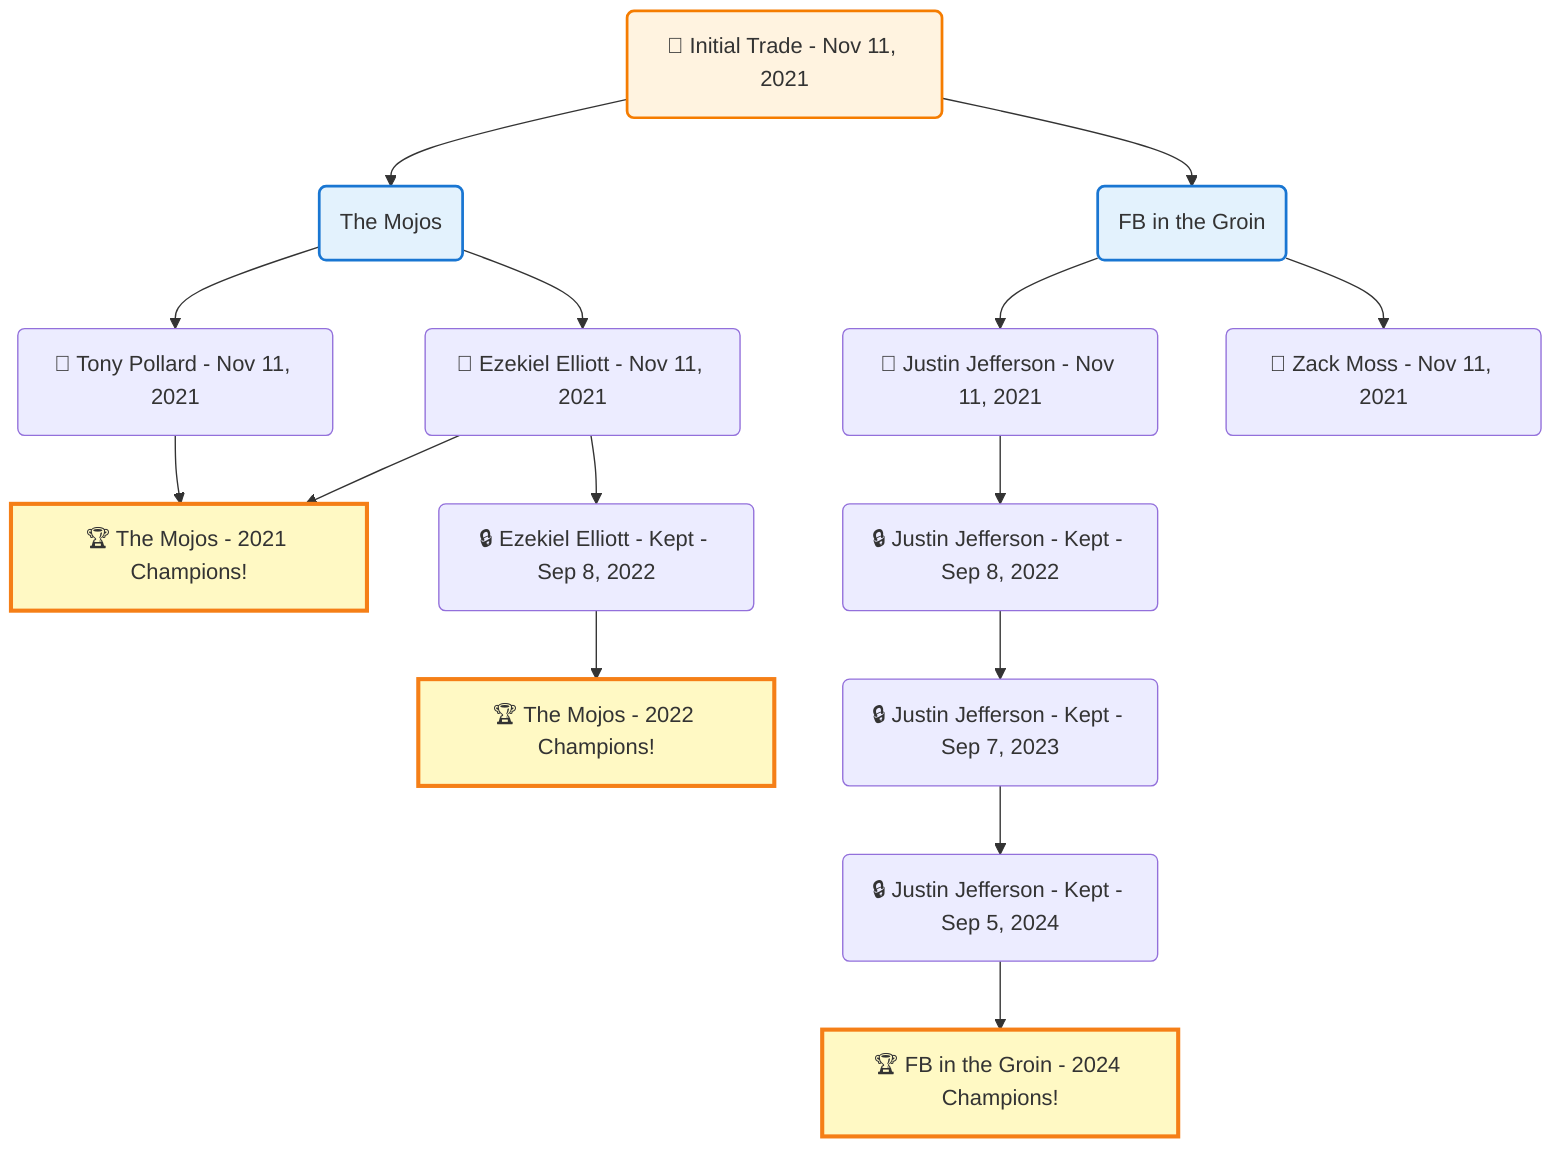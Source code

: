 flowchart TD

    TRADE_MAIN("🔄 Initial Trade - Nov 11, 2021")
    TEAM_1("The Mojos")
    TEAM_2("FB in the Groin")
    NODE_5d5d8e60-bf6b-445b-a0d4-1c55e9fa6097("🔄 Tony Pollard - Nov 11, 2021")
    CHAMP_bbe2d0ad-54cf-4c22-be82-b2a5f262a157_2021["🏆 The Mojos - 2021 Champions!"]
    NODE_e07cacc3-49e5-4e21-a75f-83405ff4f57b("🔄 Justin Jefferson - Nov 11, 2021")
    NODE_4946198b-20fe-4992-b2c1-86ea0927d0be("🔒 Justin Jefferson - Kept - Sep 8, 2022")
    NODE_5ec147e7-5e82-4d0c-b521-0e892098b936("🔒 Justin Jefferson - Kept - Sep 7, 2023")
    NODE_df0f34bb-4caf-4282-a80d-31c385b4ab7c("🔒 Justin Jefferson - Kept - Sep 5, 2024")
    CHAMP_f483ecf1-cd17-4991-854b-e52dfc957b45_2024["🏆 FB in the Groin - 2024 Champions!"]
    NODE_580e8901-5bae-437e-8fae-ca50a9ef5c01("🔄 Zack Moss - Nov 11, 2021")
    NODE_4d79c91c-098e-498f-9aa9-ee835c90d399("🔄 Ezekiel Elliott - Nov 11, 2021")
    NODE_6baebc86-e3c3-49dc-bc51-a4158a780e8a("🔒 Ezekiel Elliott - Kept - Sep 8, 2022")
    CHAMP_bbe2d0ad-54cf-4c22-be82-b2a5f262a157_2022["🏆 The Mojos - 2022 Champions!"]

    TRADE_MAIN --> TEAM_1
    TRADE_MAIN --> TEAM_2
    TEAM_1 --> NODE_5d5d8e60-bf6b-445b-a0d4-1c55e9fa6097
    NODE_5d5d8e60-bf6b-445b-a0d4-1c55e9fa6097 --> CHAMP_bbe2d0ad-54cf-4c22-be82-b2a5f262a157_2021
    TEAM_2 --> NODE_e07cacc3-49e5-4e21-a75f-83405ff4f57b
    NODE_e07cacc3-49e5-4e21-a75f-83405ff4f57b --> NODE_4946198b-20fe-4992-b2c1-86ea0927d0be
    NODE_4946198b-20fe-4992-b2c1-86ea0927d0be --> NODE_5ec147e7-5e82-4d0c-b521-0e892098b936
    NODE_5ec147e7-5e82-4d0c-b521-0e892098b936 --> NODE_df0f34bb-4caf-4282-a80d-31c385b4ab7c
    NODE_df0f34bb-4caf-4282-a80d-31c385b4ab7c --> CHAMP_f483ecf1-cd17-4991-854b-e52dfc957b45_2024
    TEAM_2 --> NODE_580e8901-5bae-437e-8fae-ca50a9ef5c01
    TEAM_1 --> NODE_4d79c91c-098e-498f-9aa9-ee835c90d399
    NODE_4d79c91c-098e-498f-9aa9-ee835c90d399 --> CHAMP_bbe2d0ad-54cf-4c22-be82-b2a5f262a157_2021
    NODE_4d79c91c-098e-498f-9aa9-ee835c90d399 --> NODE_6baebc86-e3c3-49dc-bc51-a4158a780e8a
    NODE_6baebc86-e3c3-49dc-bc51-a4158a780e8a --> CHAMP_bbe2d0ad-54cf-4c22-be82-b2a5f262a157_2022

    %% Node styling
    classDef teamNode fill:#e3f2fd,stroke:#1976d2,stroke-width:2px
    classDef tradeNode fill:#fff3e0,stroke:#f57c00,stroke-width:2px
    classDef playerNode fill:#f3e5f5,stroke:#7b1fa2,stroke-width:1px
    classDef nonRootPlayerNode fill:#f5f5f5,stroke:#757575,stroke-width:1px
    classDef endNode fill:#ffebee,stroke:#c62828,stroke-width:2px
    classDef waiverNode fill:#e8f5e8,stroke:#388e3c,stroke-width:2px
    classDef championshipNode fill:#fff9c4,stroke:#f57f17,stroke-width:3px

    class TEAM_1,TEAM_2 teamNode
    class CHAMP_bbe2d0ad-54cf-4c22-be82-b2a5f262a157_2021,CHAMP_f483ecf1-cd17-4991-854b-e52dfc957b45_2024,CHAMP_bbe2d0ad-54cf-4c22-be82-b2a5f262a157_2022 championshipNode
    class TRADE_MAIN tradeNode